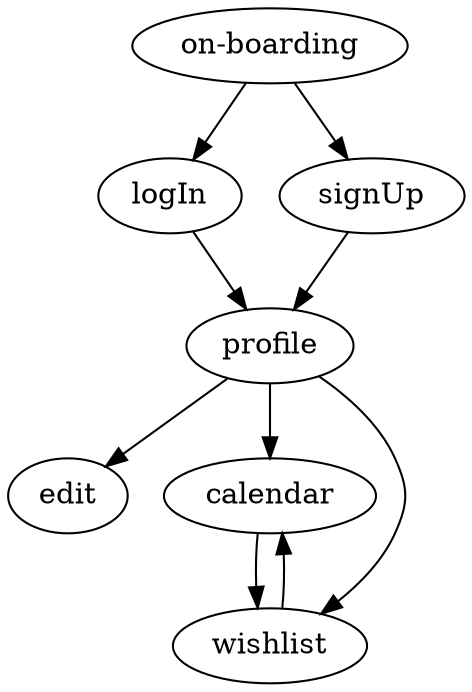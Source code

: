 digraph test {
    home [label = "on-boarding"];
    	logIn [label = "logIn"];
        signUp [label = "signUp"];
    	 	

    home -> { logIn signUp}
    logIn -> profile
    signUp -> profile
    profile -> {edit calendar wishlist}
    calendar -> wishlist
    wishlist -> calendar
      
}

